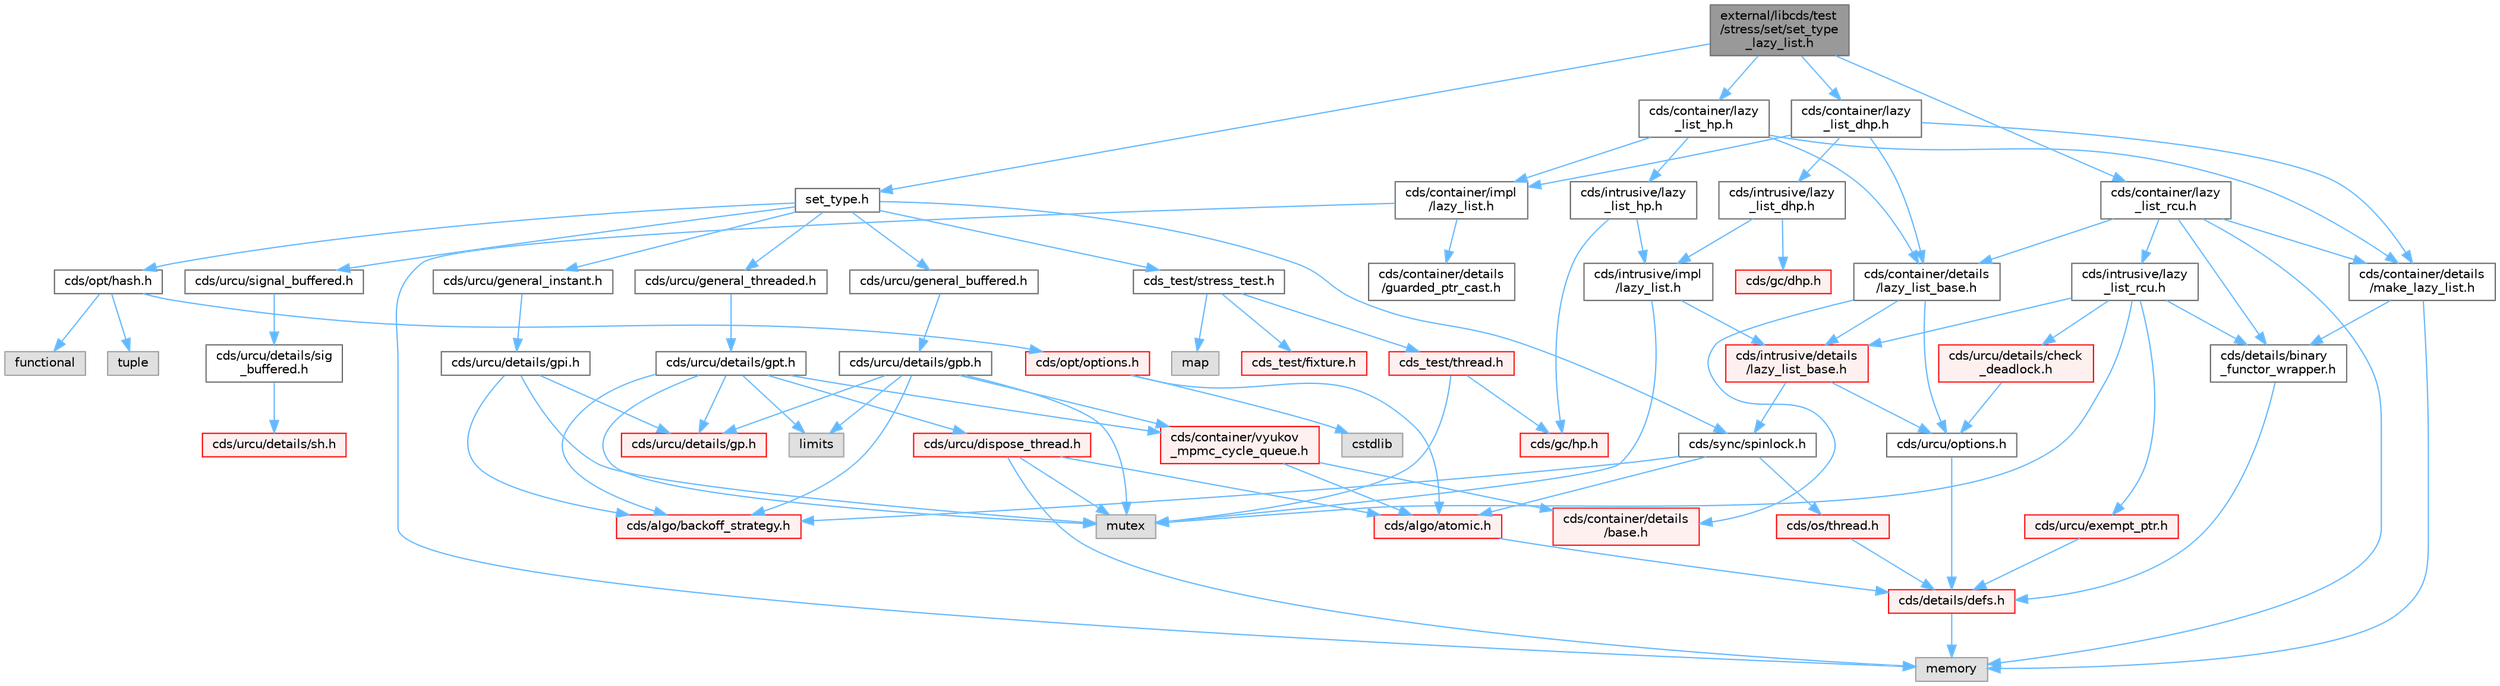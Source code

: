 digraph "external/libcds/test/stress/set/set_type_lazy_list.h"
{
 // LATEX_PDF_SIZE
  bgcolor="transparent";
  edge [fontname=Helvetica,fontsize=10,labelfontname=Helvetica,labelfontsize=10];
  node [fontname=Helvetica,fontsize=10,shape=box,height=0.2,width=0.4];
  Node1 [id="Node000001",label="external/libcds/test\l/stress/set/set_type\l_lazy_list.h",height=0.2,width=0.4,color="gray40", fillcolor="grey60", style="filled", fontcolor="black",tooltip=" "];
  Node1 -> Node2 [id="edge1_Node000001_Node000002",color="steelblue1",style="solid",tooltip=" "];
  Node2 [id="Node000002",label="set_type.h",height=0.2,width=0.4,color="grey40", fillcolor="white", style="filled",URL="$set__type_8h.html",tooltip=" "];
  Node2 -> Node3 [id="edge2_Node000002_Node000003",color="steelblue1",style="solid",tooltip=" "];
  Node3 [id="Node000003",label="cds/urcu/general_instant.h",height=0.2,width=0.4,color="grey40", fillcolor="white", style="filled",URL="$general__instant_8h.html",tooltip=" "];
  Node3 -> Node4 [id="edge3_Node000003_Node000004",color="steelblue1",style="solid",tooltip=" "];
  Node4 [id="Node000004",label="cds/urcu/details/gpi.h",height=0.2,width=0.4,color="grey40", fillcolor="white", style="filled",URL="$gpi_8h.html",tooltip=" "];
  Node4 -> Node5 [id="edge4_Node000004_Node000005",color="steelblue1",style="solid",tooltip=" "];
  Node5 [id="Node000005",label="mutex",height=0.2,width=0.4,color="grey60", fillcolor="#E0E0E0", style="filled",tooltip=" "];
  Node4 -> Node6 [id="edge5_Node000004_Node000006",color="steelblue1",style="solid",tooltip=" "];
  Node6 [id="Node000006",label="cds/urcu/details/gp.h",height=0.2,width=0.4,color="red", fillcolor="#FFF0F0", style="filled",URL="$gp_8h.html",tooltip=" "];
  Node4 -> Node54 [id="edge6_Node000004_Node000054",color="steelblue1",style="solid",tooltip=" "];
  Node54 [id="Node000054",label="cds/algo/backoff_strategy.h",height=0.2,width=0.4,color="red", fillcolor="#FFF0F0", style="filled",URL="$backoff__strategy_8h.html",tooltip=" "];
  Node2 -> Node58 [id="edge7_Node000002_Node000058",color="steelblue1",style="solid",tooltip=" "];
  Node58 [id="Node000058",label="cds/urcu/general_buffered.h",height=0.2,width=0.4,color="grey40", fillcolor="white", style="filled",URL="$general__buffered_8h.html",tooltip=" "];
  Node58 -> Node59 [id="edge8_Node000058_Node000059",color="steelblue1",style="solid",tooltip=" "];
  Node59 [id="Node000059",label="cds/urcu/details/gpb.h",height=0.2,width=0.4,color="grey40", fillcolor="white", style="filled",URL="$gpb_8h.html",tooltip=" "];
  Node59 -> Node5 [id="edge9_Node000059_Node000005",color="steelblue1",style="solid",tooltip=" "];
  Node59 -> Node60 [id="edge10_Node000059_Node000060",color="steelblue1",style="solid",tooltip=" "];
  Node60 [id="Node000060",label="limits",height=0.2,width=0.4,color="grey60", fillcolor="#E0E0E0", style="filled",tooltip=" "];
  Node59 -> Node6 [id="edge11_Node000059_Node000006",color="steelblue1",style="solid",tooltip=" "];
  Node59 -> Node54 [id="edge12_Node000059_Node000054",color="steelblue1",style="solid",tooltip=" "];
  Node59 -> Node61 [id="edge13_Node000059_Node000061",color="steelblue1",style="solid",tooltip=" "];
  Node61 [id="Node000061",label="cds/container/vyukov\l_mpmc_cycle_queue.h",height=0.2,width=0.4,color="red", fillcolor="#FFF0F0", style="filled",URL="$container_2vyukov__mpmc__cycle__queue_8h.html",tooltip=" "];
  Node61 -> Node62 [id="edge14_Node000061_Node000062",color="steelblue1",style="solid",tooltip=" "];
  Node62 [id="Node000062",label="cds/container/details\l/base.h",height=0.2,width=0.4,color="red", fillcolor="#FFF0F0", style="filled",URL="$external_2libcds_2cds_2container_2details_2base_8h.html",tooltip=" "];
  Node61 -> Node9 [id="edge15_Node000061_Node000009",color="steelblue1",style="solid",tooltip=" "];
  Node9 [id="Node000009",label="cds/algo/atomic.h",height=0.2,width=0.4,color="red", fillcolor="#FFF0F0", style="filled",URL="$external_2libcds_2cds_2algo_2atomic_8h.html",tooltip=" "];
  Node9 -> Node10 [id="edge16_Node000009_Node000010",color="steelblue1",style="solid",tooltip=" "];
  Node10 [id="Node000010",label="cds/details/defs.h",height=0.2,width=0.4,color="red", fillcolor="#FFF0F0", style="filled",URL="$details_2defs_8h.html",tooltip=" "];
  Node10 -> Node18 [id="edge17_Node000010_Node000018",color="steelblue1",style="solid",tooltip=" "];
  Node18 [id="Node000018",label="memory",height=0.2,width=0.4,color="grey60", fillcolor="#E0E0E0", style="filled",tooltip=" "];
  Node2 -> Node72 [id="edge18_Node000002_Node000072",color="steelblue1",style="solid",tooltip=" "];
  Node72 [id="Node000072",label="cds/urcu/general_threaded.h",height=0.2,width=0.4,color="grey40", fillcolor="white", style="filled",URL="$general__threaded_8h.html",tooltip=" "];
  Node72 -> Node73 [id="edge19_Node000072_Node000073",color="steelblue1",style="solid",tooltip=" "];
  Node73 [id="Node000073",label="cds/urcu/details/gpt.h",height=0.2,width=0.4,color="grey40", fillcolor="white", style="filled",URL="$gpt_8h.html",tooltip=" "];
  Node73 -> Node5 [id="edge20_Node000073_Node000005",color="steelblue1",style="solid",tooltip=" "];
  Node73 -> Node60 [id="edge21_Node000073_Node000060",color="steelblue1",style="solid",tooltip=" "];
  Node73 -> Node6 [id="edge22_Node000073_Node000006",color="steelblue1",style="solid",tooltip=" "];
  Node73 -> Node74 [id="edge23_Node000073_Node000074",color="steelblue1",style="solid",tooltip=" "];
  Node74 [id="Node000074",label="cds/urcu/dispose_thread.h",height=0.2,width=0.4,color="red", fillcolor="#FFF0F0", style="filled",URL="$dispose__thread_8h.html",tooltip=" "];
  Node74 -> Node18 [id="edge24_Node000074_Node000018",color="steelblue1",style="solid",tooltip=" "];
  Node74 -> Node5 [id="edge25_Node000074_Node000005",color="steelblue1",style="solid",tooltip=" "];
  Node74 -> Node9 [id="edge26_Node000074_Node000009",color="steelblue1",style="solid",tooltip=" "];
  Node73 -> Node54 [id="edge27_Node000073_Node000054",color="steelblue1",style="solid",tooltip=" "];
  Node73 -> Node61 [id="edge28_Node000073_Node000061",color="steelblue1",style="solid",tooltip=" "];
  Node2 -> Node76 [id="edge29_Node000002_Node000076",color="steelblue1",style="solid",tooltip=" "];
  Node76 [id="Node000076",label="cds/urcu/signal_buffered.h",height=0.2,width=0.4,color="grey40", fillcolor="white", style="filled",URL="$signal__buffered_8h.html",tooltip=" "];
  Node76 -> Node77 [id="edge30_Node000076_Node000077",color="steelblue1",style="solid",tooltip=" "];
  Node77 [id="Node000077",label="cds/urcu/details/sig\l_buffered.h",height=0.2,width=0.4,color="grey40", fillcolor="white", style="filled",URL="$sig__buffered_8h.html",tooltip=" "];
  Node77 -> Node78 [id="edge31_Node000077_Node000078",color="steelblue1",style="solid",tooltip=" "];
  Node78 [id="Node000078",label="cds/urcu/details/sh.h",height=0.2,width=0.4,color="red", fillcolor="#FFF0F0", style="filled",URL="$sh_8h.html",tooltip=" "];
  Node2 -> Node79 [id="edge32_Node000002_Node000079",color="steelblue1",style="solid",tooltip=" "];
  Node79 [id="Node000079",label="cds/opt/hash.h",height=0.2,width=0.4,color="grey40", fillcolor="white", style="filled",URL="$external_2libcds_2cds_2opt_2hash_8h.html",tooltip=" "];
  Node79 -> Node80 [id="edge33_Node000079_Node000080",color="steelblue1",style="solid",tooltip=" "];
  Node80 [id="Node000080",label="tuple",height=0.2,width=0.4,color="grey60", fillcolor="#E0E0E0", style="filled",tooltip=" "];
  Node79 -> Node81 [id="edge34_Node000079_Node000081",color="steelblue1",style="solid",tooltip=" "];
  Node81 [id="Node000081",label="functional",height=0.2,width=0.4,color="grey60", fillcolor="#E0E0E0", style="filled",tooltip=" "];
  Node79 -> Node66 [id="edge35_Node000079_Node000066",color="steelblue1",style="solid",tooltip=" "];
  Node66 [id="Node000066",label="cds/opt/options.h",height=0.2,width=0.4,color="red", fillcolor="#FFF0F0", style="filled",URL="$opt_2options_8h.html",tooltip=" "];
  Node66 -> Node39 [id="edge36_Node000066_Node000039",color="steelblue1",style="solid",tooltip=" "];
  Node39 [id="Node000039",label="cstdlib",height=0.2,width=0.4,color="grey60", fillcolor="#E0E0E0", style="filled",tooltip=" "];
  Node66 -> Node9 [id="edge37_Node000066_Node000009",color="steelblue1",style="solid",tooltip=" "];
  Node2 -> Node82 [id="edge38_Node000002_Node000082",color="steelblue1",style="solid",tooltip=" "];
  Node82 [id="Node000082",label="cds/sync/spinlock.h",height=0.2,width=0.4,color="grey40", fillcolor="white", style="filled",URL="$sync_2spinlock_8h.html",tooltip=" "];
  Node82 -> Node9 [id="edge39_Node000082_Node000009",color="steelblue1",style="solid",tooltip=" "];
  Node82 -> Node43 [id="edge40_Node000082_Node000043",color="steelblue1",style="solid",tooltip=" "];
  Node43 [id="Node000043",label="cds/os/thread.h",height=0.2,width=0.4,color="red", fillcolor="#FFF0F0", style="filled",URL="$cds_2os_2thread_8h.html",tooltip=" "];
  Node43 -> Node10 [id="edge41_Node000043_Node000010",color="steelblue1",style="solid",tooltip=" "];
  Node82 -> Node54 [id="edge42_Node000082_Node000054",color="steelblue1",style="solid",tooltip=" "];
  Node2 -> Node83 [id="edge43_Node000002_Node000083",color="steelblue1",style="solid",tooltip=" "];
  Node83 [id="Node000083",label="cds_test/stress_test.h",height=0.2,width=0.4,color="grey40", fillcolor="white", style="filled",URL="$stress__test_8h.html",tooltip=" "];
  Node83 -> Node84 [id="edge44_Node000083_Node000084",color="steelblue1",style="solid",tooltip=" "];
  Node84 [id="Node000084",label="map",height=0.2,width=0.4,color="grey60", fillcolor="#E0E0E0", style="filled",tooltip=" "];
  Node83 -> Node85 [id="edge45_Node000083_Node000085",color="steelblue1",style="solid",tooltip=" "];
  Node85 [id="Node000085",label="cds_test/fixture.h",height=0.2,width=0.4,color="red", fillcolor="#FFF0F0", style="filled",URL="$fixture_8h.html",tooltip=" "];
  Node83 -> Node90 [id="edge46_Node000083_Node000090",color="steelblue1",style="solid",tooltip=" "];
  Node90 [id="Node000090",label="cds_test/thread.h",height=0.2,width=0.4,color="red", fillcolor="#FFF0F0", style="filled",URL="$test_2include_2cds__test_2thread_8h.html",tooltip=" "];
  Node90 -> Node5 [id="edge47_Node000090_Node000005",color="steelblue1",style="solid",tooltip=" "];
  Node90 -> Node92 [id="edge48_Node000090_Node000092",color="steelblue1",style="solid",tooltip=" "];
  Node92 [id="Node000092",label="cds/gc/hp.h",height=0.2,width=0.4,color="red", fillcolor="#FFF0F0", style="filled",URL="$hp_8h.html",tooltip=" "];
  Node1 -> Node94 [id="edge49_Node000001_Node000094",color="steelblue1",style="solid",tooltip=" "];
  Node94 [id="Node000094",label="cds/container/lazy\l_list_hp.h",height=0.2,width=0.4,color="grey40", fillcolor="white", style="filled",URL="$container_2lazy__list__hp_8h.html",tooltip=" "];
  Node94 -> Node95 [id="edge50_Node000094_Node000095",color="steelblue1",style="solid",tooltip=" "];
  Node95 [id="Node000095",label="cds/container/details\l/lazy_list_base.h",height=0.2,width=0.4,color="grey40", fillcolor="white", style="filled",URL="$container_2details_2lazy__list__base_8h.html",tooltip=" "];
  Node95 -> Node62 [id="edge51_Node000095_Node000062",color="steelblue1",style="solid",tooltip=" "];
  Node95 -> Node96 [id="edge52_Node000095_Node000096",color="steelblue1",style="solid",tooltip=" "];
  Node96 [id="Node000096",label="cds/intrusive/details\l/lazy_list_base.h",height=0.2,width=0.4,color="red", fillcolor="#FFF0F0", style="filled",URL="$intrusive_2details_2lazy__list__base_8h.html",tooltip=" "];
  Node96 -> Node82 [id="edge53_Node000096_Node000082",color="steelblue1",style="solid",tooltip=" "];
  Node96 -> Node99 [id="edge54_Node000096_Node000099",color="steelblue1",style="solid",tooltip=" "];
  Node99 [id="Node000099",label="cds/urcu/options.h",height=0.2,width=0.4,color="grey40", fillcolor="white", style="filled",URL="$urcu_2options_8h.html",tooltip=" "];
  Node99 -> Node10 [id="edge55_Node000099_Node000010",color="steelblue1",style="solid",tooltip=" "];
  Node95 -> Node99 [id="edge56_Node000095_Node000099",color="steelblue1",style="solid",tooltip=" "];
  Node94 -> Node100 [id="edge57_Node000094_Node000100",color="steelblue1",style="solid",tooltip=" "];
  Node100 [id="Node000100",label="cds/intrusive/lazy\l_list_hp.h",height=0.2,width=0.4,color="grey40", fillcolor="white", style="filled",URL="$intrusive_2lazy__list__hp_8h.html",tooltip=" "];
  Node100 -> Node101 [id="edge58_Node000100_Node000101",color="steelblue1",style="solid",tooltip=" "];
  Node101 [id="Node000101",label="cds/intrusive/impl\l/lazy_list.h",height=0.2,width=0.4,color="grey40", fillcolor="white", style="filled",URL="$intrusive_2impl_2lazy__list_8h.html",tooltip=" "];
  Node101 -> Node5 [id="edge59_Node000101_Node000005",color="steelblue1",style="solid",tooltip=" "];
  Node101 -> Node96 [id="edge60_Node000101_Node000096",color="steelblue1",style="solid",tooltip=" "];
  Node100 -> Node92 [id="edge61_Node000100_Node000092",color="steelblue1",style="solid",tooltip=" "];
  Node94 -> Node102 [id="edge62_Node000094_Node000102",color="steelblue1",style="solid",tooltip=" "];
  Node102 [id="Node000102",label="cds/container/details\l/make_lazy_list.h",height=0.2,width=0.4,color="grey40", fillcolor="white", style="filled",URL="$make__lazy__list_8h.html",tooltip=" "];
  Node102 -> Node103 [id="edge63_Node000102_Node000103",color="steelblue1",style="solid",tooltip=" "];
  Node103 [id="Node000103",label="cds/details/binary\l_functor_wrapper.h",height=0.2,width=0.4,color="grey40", fillcolor="white", style="filled",URL="$binary__functor__wrapper_8h.html",tooltip=" "];
  Node103 -> Node10 [id="edge64_Node000103_Node000010",color="steelblue1",style="solid",tooltip=" "];
  Node102 -> Node18 [id="edge65_Node000102_Node000018",color="steelblue1",style="solid",tooltip=" "];
  Node94 -> Node104 [id="edge66_Node000094_Node000104",color="steelblue1",style="solid",tooltip=" "];
  Node104 [id="Node000104",label="cds/container/impl\l/lazy_list.h",height=0.2,width=0.4,color="grey40", fillcolor="white", style="filled",URL="$container_2impl_2lazy__list_8h.html",tooltip=" "];
  Node104 -> Node18 [id="edge67_Node000104_Node000018",color="steelblue1",style="solid",tooltip=" "];
  Node104 -> Node105 [id="edge68_Node000104_Node000105",color="steelblue1",style="solid",tooltip=" "];
  Node105 [id="Node000105",label="cds/container/details\l/guarded_ptr_cast.h",height=0.2,width=0.4,color="grey40", fillcolor="white", style="filled",URL="$guarded__ptr__cast_8h.html",tooltip=" "];
  Node1 -> Node106 [id="edge69_Node000001_Node000106",color="steelblue1",style="solid",tooltip=" "];
  Node106 [id="Node000106",label="cds/container/lazy\l_list_dhp.h",height=0.2,width=0.4,color="grey40", fillcolor="white", style="filled",URL="$container_2lazy__list__dhp_8h.html",tooltip=" "];
  Node106 -> Node95 [id="edge70_Node000106_Node000095",color="steelblue1",style="solid",tooltip=" "];
  Node106 -> Node107 [id="edge71_Node000106_Node000107",color="steelblue1",style="solid",tooltip=" "];
  Node107 [id="Node000107",label="cds/intrusive/lazy\l_list_dhp.h",height=0.2,width=0.4,color="grey40", fillcolor="white", style="filled",URL="$intrusive_2lazy__list__dhp_8h.html",tooltip=" "];
  Node107 -> Node101 [id="edge72_Node000107_Node000101",color="steelblue1",style="solid",tooltip=" "];
  Node107 -> Node108 [id="edge73_Node000107_Node000108",color="steelblue1",style="solid",tooltip=" "];
  Node108 [id="Node000108",label="cds/gc/dhp.h",height=0.2,width=0.4,color="red", fillcolor="#FFF0F0", style="filled",URL="$dhp_8h.html",tooltip=" "];
  Node106 -> Node102 [id="edge74_Node000106_Node000102",color="steelblue1",style="solid",tooltip=" "];
  Node106 -> Node104 [id="edge75_Node000106_Node000104",color="steelblue1",style="solid",tooltip=" "];
  Node1 -> Node111 [id="edge76_Node000001_Node000111",color="steelblue1",style="solid",tooltip=" "];
  Node111 [id="Node000111",label="cds/container/lazy\l_list_rcu.h",height=0.2,width=0.4,color="grey40", fillcolor="white", style="filled",URL="$container_2lazy__list__rcu_8h.html",tooltip=" "];
  Node111 -> Node18 [id="edge77_Node000111_Node000018",color="steelblue1",style="solid",tooltip=" "];
  Node111 -> Node95 [id="edge78_Node000111_Node000095",color="steelblue1",style="solid",tooltip=" "];
  Node111 -> Node112 [id="edge79_Node000111_Node000112",color="steelblue1",style="solid",tooltip=" "];
  Node112 [id="Node000112",label="cds/intrusive/lazy\l_list_rcu.h",height=0.2,width=0.4,color="grey40", fillcolor="white", style="filled",URL="$intrusive_2lazy__list__rcu_8h.html",tooltip=" "];
  Node112 -> Node5 [id="edge80_Node000112_Node000005",color="steelblue1",style="solid",tooltip=" "];
  Node112 -> Node96 [id="edge81_Node000112_Node000096",color="steelblue1",style="solid",tooltip=" "];
  Node112 -> Node113 [id="edge82_Node000112_Node000113",color="steelblue1",style="solid",tooltip=" "];
  Node113 [id="Node000113",label="cds/urcu/details/check\l_deadlock.h",height=0.2,width=0.4,color="red", fillcolor="#FFF0F0", style="filled",URL="$check__deadlock_8h.html",tooltip=" "];
  Node113 -> Node99 [id="edge83_Node000113_Node000099",color="steelblue1",style="solid",tooltip=" "];
  Node112 -> Node103 [id="edge84_Node000112_Node000103",color="steelblue1",style="solid",tooltip=" "];
  Node112 -> Node114 [id="edge85_Node000112_Node000114",color="steelblue1",style="solid",tooltip=" "];
  Node114 [id="Node000114",label="cds/urcu/exempt_ptr.h",height=0.2,width=0.4,color="red", fillcolor="#FFF0F0", style="filled",URL="$exempt__ptr_8h.html",tooltip=" "];
  Node114 -> Node10 [id="edge86_Node000114_Node000010",color="steelblue1",style="solid",tooltip=" "];
  Node111 -> Node103 [id="edge87_Node000111_Node000103",color="steelblue1",style="solid",tooltip=" "];
  Node111 -> Node102 [id="edge88_Node000111_Node000102",color="steelblue1",style="solid",tooltip=" "];
}
